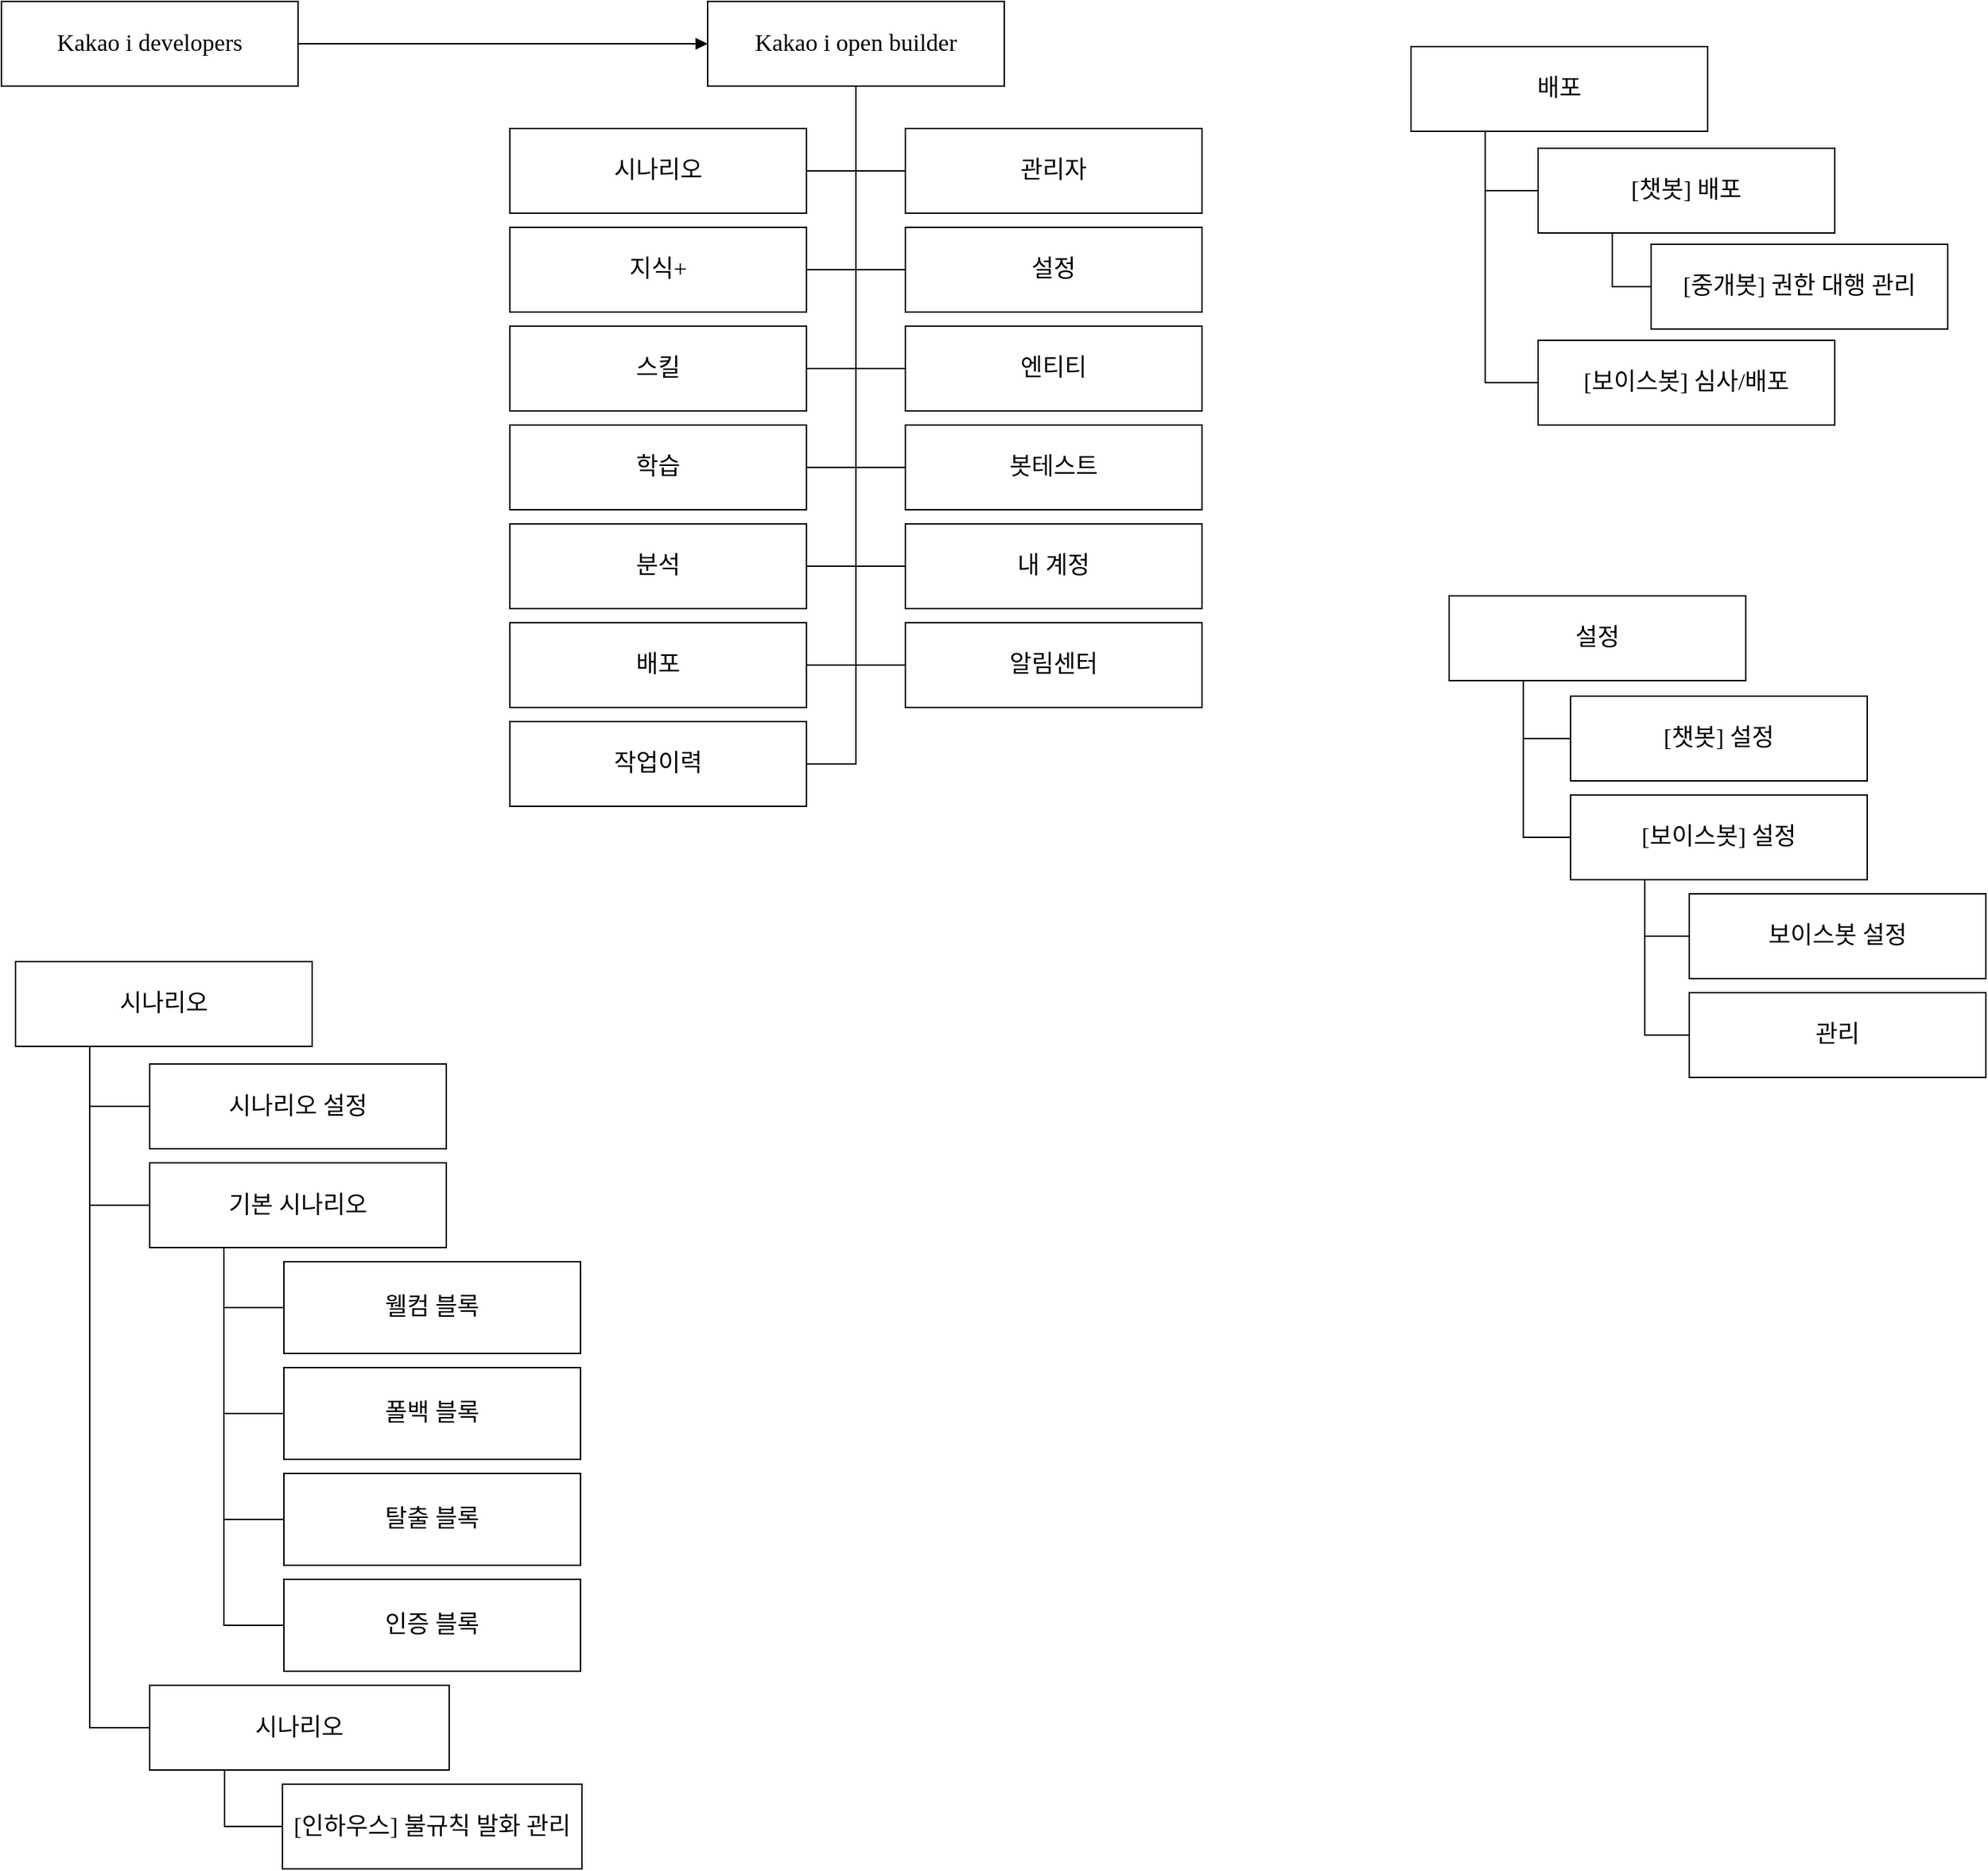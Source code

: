 <mxfile version="10.7.1" type="github"><diagram id="oRVQdRAx0qsAmOMMxVm2" name="Page"><mxGraphModel dx="797" dy="1107" grid="1" gridSize="10" guides="1" tooltips="1" connect="1" arrows="1" fold="1" page="1" pageScale="1" pageWidth="827" pageHeight="1169" math="0" shadow="0"><root><mxCell id="0"/><mxCell id="1" parent="0"/><mxCell id="0agNBl0zZX1pPAYlAShE-59" style="edgeStyle=orthogonalEdgeStyle;rounded=0;orthogonalLoop=1;jettySize=auto;html=1;exitX=1;exitY=0.5;exitDx=0;exitDy=0;entryX=0;entryY=0.5;entryDx=0;entryDy=0;endArrow=block;endFill=1;fontFamily=Verdana;fontSize=17;" parent="1" source="0agNBl0zZX1pPAYlAShE-5" target="0agNBl0zZX1pPAYlAShE-6" edge="1"><mxGeometry relative="1" as="geometry"/></mxCell><mxCell id="0agNBl0zZX1pPAYlAShE-5" value="Kakao i developers" style="rounded=0;whiteSpace=wrap;html=1;fontFamily=Verdana;fontSize=17;" parent="1" vertex="1"><mxGeometry x="30" y="30" width="210" height="60" as="geometry"/></mxCell><mxCell id="0agNBl0zZX1pPAYlAShE-60" style="edgeStyle=orthogonalEdgeStyle;rounded=0;orthogonalLoop=1;jettySize=auto;html=1;exitX=0.5;exitY=1;exitDx=0;exitDy=0;entryX=1;entryY=0.5;entryDx=0;entryDy=0;endArrow=none;endFill=0;fontFamily=Verdana;fontSize=17;" parent="1" source="0agNBl0zZX1pPAYlAShE-6" target="0agNBl0zZX1pPAYlAShE-7" edge="1"><mxGeometry relative="1" as="geometry"/></mxCell><mxCell id="0agNBl0zZX1pPAYlAShE-61" style="edgeStyle=orthogonalEdgeStyle;rounded=0;orthogonalLoop=1;jettySize=auto;html=1;exitX=0.5;exitY=1;exitDx=0;exitDy=0;entryX=0;entryY=0.5;entryDx=0;entryDy=0;endArrow=none;endFill=0;fontFamily=Verdana;fontSize=17;" parent="1" source="0agNBl0zZX1pPAYlAShE-6" target="0agNBl0zZX1pPAYlAShE-14" edge="1"><mxGeometry relative="1" as="geometry"/></mxCell><mxCell id="0agNBl0zZX1pPAYlAShE-62" style="edgeStyle=orthogonalEdgeStyle;rounded=0;orthogonalLoop=1;jettySize=auto;html=1;exitX=0.5;exitY=1;exitDx=0;exitDy=0;entryX=1;entryY=0.5;entryDx=0;entryDy=0;endArrow=none;endFill=0;fontFamily=Verdana;fontSize=17;" parent="1" source="0agNBl0zZX1pPAYlAShE-6" target="0agNBl0zZX1pPAYlAShE-8" edge="1"><mxGeometry relative="1" as="geometry"/></mxCell><mxCell id="0agNBl0zZX1pPAYlAShE-63" style="edgeStyle=orthogonalEdgeStyle;rounded=0;orthogonalLoop=1;jettySize=auto;html=1;exitX=0.5;exitY=1;exitDx=0;exitDy=0;entryX=0;entryY=0.5;entryDx=0;entryDy=0;endArrow=none;endFill=0;fontFamily=Verdana;fontSize=17;" parent="1" source="0agNBl0zZX1pPAYlAShE-6" target="0agNBl0zZX1pPAYlAShE-15" edge="1"><mxGeometry relative="1" as="geometry"/></mxCell><mxCell id="0agNBl0zZX1pPAYlAShE-64" style="edgeStyle=orthogonalEdgeStyle;rounded=0;orthogonalLoop=1;jettySize=auto;html=1;exitX=0.5;exitY=1;exitDx=0;exitDy=0;entryX=1;entryY=0.5;entryDx=0;entryDy=0;endArrow=none;endFill=0;fontFamily=Verdana;fontSize=17;" parent="1" source="0agNBl0zZX1pPAYlAShE-6" target="0agNBl0zZX1pPAYlAShE-9" edge="1"><mxGeometry relative="1" as="geometry"/></mxCell><mxCell id="0agNBl0zZX1pPAYlAShE-65" style="edgeStyle=orthogonalEdgeStyle;rounded=0;orthogonalLoop=1;jettySize=auto;html=1;exitX=0.5;exitY=1;exitDx=0;exitDy=0;entryX=0;entryY=0.5;entryDx=0;entryDy=0;endArrow=none;endFill=0;fontFamily=Verdana;fontSize=17;" parent="1" source="0agNBl0zZX1pPAYlAShE-6" target="0agNBl0zZX1pPAYlAShE-17" edge="1"><mxGeometry relative="1" as="geometry"/></mxCell><mxCell id="0agNBl0zZX1pPAYlAShE-66" style="edgeStyle=orthogonalEdgeStyle;rounded=0;orthogonalLoop=1;jettySize=auto;html=1;exitX=0.5;exitY=1;exitDx=0;exitDy=0;entryX=1;entryY=0.5;entryDx=0;entryDy=0;endArrow=none;endFill=0;fontFamily=Verdana;fontSize=17;" parent="1" source="0agNBl0zZX1pPAYlAShE-6" target="0agNBl0zZX1pPAYlAShE-10" edge="1"><mxGeometry relative="1" as="geometry"/></mxCell><mxCell id="0agNBl0zZX1pPAYlAShE-67" style="edgeStyle=orthogonalEdgeStyle;rounded=0;orthogonalLoop=1;jettySize=auto;html=1;exitX=0.5;exitY=1;exitDx=0;exitDy=0;entryX=0;entryY=0.5;entryDx=0;entryDy=0;endArrow=none;endFill=0;fontFamily=Verdana;fontSize=17;" parent="1" source="0agNBl0zZX1pPAYlAShE-6" target="0agNBl0zZX1pPAYlAShE-18" edge="1"><mxGeometry relative="1" as="geometry"/></mxCell><mxCell id="0agNBl0zZX1pPAYlAShE-68" style="edgeStyle=orthogonalEdgeStyle;rounded=0;orthogonalLoop=1;jettySize=auto;html=1;exitX=0.5;exitY=1;exitDx=0;exitDy=0;entryX=1;entryY=0.5;entryDx=0;entryDy=0;endArrow=none;endFill=0;fontFamily=Verdana;fontSize=17;" parent="1" source="0agNBl0zZX1pPAYlAShE-6" target="0agNBl0zZX1pPAYlAShE-11" edge="1"><mxGeometry relative="1" as="geometry"/></mxCell><mxCell id="0agNBl0zZX1pPAYlAShE-69" style="edgeStyle=orthogonalEdgeStyle;rounded=0;orthogonalLoop=1;jettySize=auto;html=1;exitX=0.5;exitY=1;exitDx=0;exitDy=0;entryX=0;entryY=0.5;entryDx=0;entryDy=0;endArrow=none;endFill=0;fontFamily=Verdana;fontSize=17;" parent="1" source="0agNBl0zZX1pPAYlAShE-6" target="0agNBl0zZX1pPAYlAShE-19" edge="1"><mxGeometry relative="1" as="geometry"/></mxCell><mxCell id="0agNBl0zZX1pPAYlAShE-70" style="edgeStyle=orthogonalEdgeStyle;rounded=0;orthogonalLoop=1;jettySize=auto;html=1;exitX=0.5;exitY=1;exitDx=0;exitDy=0;entryX=1;entryY=0.5;entryDx=0;entryDy=0;endArrow=none;endFill=0;fontFamily=Verdana;fontSize=17;" parent="1" source="0agNBl0zZX1pPAYlAShE-6" target="0agNBl0zZX1pPAYlAShE-12" edge="1"><mxGeometry relative="1" as="geometry"/></mxCell><mxCell id="0agNBl0zZX1pPAYlAShE-71" style="edgeStyle=orthogonalEdgeStyle;rounded=0;orthogonalLoop=1;jettySize=auto;html=1;exitX=0.5;exitY=1;exitDx=0;exitDy=0;entryX=0;entryY=0.5;entryDx=0;entryDy=0;endArrow=none;endFill=0;fontFamily=Verdana;fontSize=17;" parent="1" source="0agNBl0zZX1pPAYlAShE-6" target="0agNBl0zZX1pPAYlAShE-20" edge="1"><mxGeometry relative="1" as="geometry"/></mxCell><mxCell id="0agNBl0zZX1pPAYlAShE-72" style="edgeStyle=orthogonalEdgeStyle;rounded=0;orthogonalLoop=1;jettySize=auto;html=1;exitX=0.5;exitY=1;exitDx=0;exitDy=0;entryX=1;entryY=0.5;entryDx=0;entryDy=0;endArrow=none;endFill=0;fontFamily=Verdana;fontSize=17;" parent="1" source="0agNBl0zZX1pPAYlAShE-6" target="0agNBl0zZX1pPAYlAShE-13" edge="1"><mxGeometry relative="1" as="geometry"/></mxCell><mxCell id="0agNBl0zZX1pPAYlAShE-6" value="Kakao i open builder" style="rounded=0;whiteSpace=wrap;html=1;fontFamily=Verdana;fontSize=17;" parent="1" vertex="1"><mxGeometry x="530" y="30" width="210" height="60" as="geometry"/></mxCell><mxCell id="0agNBl0zZX1pPAYlAShE-7" value="시나리오&lt;br style=&quot;font-size: 17px;&quot;&gt;" style="rounded=0;whiteSpace=wrap;html=1;fontFamily=Verdana;fontSize=17;" parent="1" vertex="1"><mxGeometry x="390" y="120" width="210" height="60" as="geometry"/></mxCell><mxCell id="0agNBl0zZX1pPAYlAShE-8" value="지식+&lt;br style=&quot;font-size: 17px&quot;&gt;" style="rounded=0;whiteSpace=wrap;html=1;fontFamily=Verdana;fontSize=17;" parent="1" vertex="1"><mxGeometry x="390" y="190" width="210" height="60" as="geometry"/></mxCell><mxCell id="0agNBl0zZX1pPAYlAShE-9" value="스킬&lt;br style=&quot;font-size: 17px&quot;&gt;" style="rounded=0;whiteSpace=wrap;html=1;fontFamily=Verdana;fontSize=17;" parent="1" vertex="1"><mxGeometry x="390" y="260" width="210" height="60" as="geometry"/></mxCell><mxCell id="0agNBl0zZX1pPAYlAShE-10" value="학습&lt;br style=&quot;font-size: 17px&quot;&gt;" style="rounded=0;whiteSpace=wrap;html=1;fontFamily=Verdana;fontSize=17;" parent="1" vertex="1"><mxGeometry x="390" y="330" width="210" height="60" as="geometry"/></mxCell><mxCell id="0agNBl0zZX1pPAYlAShE-11" value="분석&lt;br style=&quot;font-size: 17px&quot;&gt;" style="rounded=0;whiteSpace=wrap;html=1;fontFamily=Verdana;fontSize=17;" parent="1" vertex="1"><mxGeometry x="390" y="400" width="210" height="60" as="geometry"/></mxCell><mxCell id="0agNBl0zZX1pPAYlAShE-12" value="배포&lt;br style=&quot;font-size: 17px&quot;&gt;" style="rounded=0;whiteSpace=wrap;html=1;fontFamily=Verdana;fontSize=17;" parent="1" vertex="1"><mxGeometry x="390" y="470" width="210" height="60" as="geometry"/></mxCell><mxCell id="0agNBl0zZX1pPAYlAShE-13" value="작업이력&lt;br style=&quot;font-size: 17px&quot;&gt;" style="rounded=0;whiteSpace=wrap;html=1;fontFamily=Verdana;fontSize=17;" parent="1" vertex="1"><mxGeometry x="390" y="540" width="210" height="60" as="geometry"/></mxCell><mxCell id="0agNBl0zZX1pPAYlAShE-14" value="관리자&lt;br style=&quot;font-size: 17px&quot;&gt;" style="rounded=0;whiteSpace=wrap;html=1;fontFamily=Verdana;fontSize=17;" parent="1" vertex="1"><mxGeometry x="670" y="120" width="210" height="60" as="geometry"/></mxCell><mxCell id="0agNBl0zZX1pPAYlAShE-15" value="설정&lt;br style=&quot;font-size: 17px&quot;&gt;" style="rounded=0;whiteSpace=wrap;html=1;fontFamily=Verdana;fontSize=17;" parent="1" vertex="1"><mxGeometry x="670" y="190" width="210" height="60" as="geometry"/></mxCell><mxCell id="0agNBl0zZX1pPAYlAShE-17" value="엔티티&lt;br style=&quot;font-size: 17px&quot;&gt;" style="rounded=0;whiteSpace=wrap;html=1;fontFamily=Verdana;fontSize=17;" parent="1" vertex="1"><mxGeometry x="670" y="260" width="210" height="60" as="geometry"/></mxCell><mxCell id="0agNBl0zZX1pPAYlAShE-18" value="봇테스트&lt;br style=&quot;font-size: 17px&quot;&gt;" style="rounded=0;whiteSpace=wrap;html=1;fontFamily=Verdana;fontSize=17;" parent="1" vertex="1"><mxGeometry x="670" y="330" width="210" height="60" as="geometry"/></mxCell><mxCell id="0agNBl0zZX1pPAYlAShE-19" value="내 계정&lt;br style=&quot;font-size: 17px&quot;&gt;" style="rounded=0;whiteSpace=wrap;html=1;fontFamily=Verdana;fontSize=17;" parent="1" vertex="1"><mxGeometry x="670" y="400" width="210" height="60" as="geometry"/></mxCell><mxCell id="0agNBl0zZX1pPAYlAShE-20" value="알림센터&lt;br style=&quot;font-size: 17px&quot;&gt;" style="rounded=0;whiteSpace=wrap;html=1;fontFamily=Verdana;fontSize=17;" parent="1" vertex="1"><mxGeometry x="670" y="470" width="210" height="60" as="geometry"/></mxCell><mxCell id="0agNBl0zZX1pPAYlAShE-51" style="edgeStyle=orthogonalEdgeStyle;rounded=0;orthogonalLoop=1;jettySize=auto;html=1;exitX=0.25;exitY=1;exitDx=0;exitDy=0;entryX=0;entryY=0.5;entryDx=0;entryDy=0;endArrow=none;endFill=0;fontFamily=Verdana;fontSize=17;" parent="1" source="0agNBl0zZX1pPAYlAShE-27" target="0agNBl0zZX1pPAYlAShE-28" edge="1"><mxGeometry relative="1" as="geometry"/></mxCell><mxCell id="0agNBl0zZX1pPAYlAShE-27" value="[챗봇] 배포&lt;br style=&quot;font-size: 17px&quot;&gt;" style="rounded=0;whiteSpace=wrap;html=1;fontFamily=Verdana;fontSize=17;" parent="1" vertex="1"><mxGeometry x="1118" y="134" width="210" height="60" as="geometry"/></mxCell><mxCell id="0agNBl0zZX1pPAYlAShE-28" value="[중개봇] 권한 대행 관리&lt;br style=&quot;font-size: 17px&quot;&gt;" style="rounded=0;whiteSpace=wrap;html=1;fontFamily=Verdana;fontSize=17;" parent="1" vertex="1"><mxGeometry x="1198" y="202" width="210" height="60" as="geometry"/></mxCell><mxCell id="0agNBl0zZX1pPAYlAShE-55" style="edgeStyle=orthogonalEdgeStyle;rounded=0;orthogonalLoop=1;jettySize=auto;html=1;exitX=0.25;exitY=1;exitDx=0;exitDy=0;entryX=0;entryY=0.5;entryDx=0;entryDy=0;endArrow=none;endFill=0;fontFamily=Verdana;fontSize=17;" parent="1" source="0agNBl0zZX1pPAYlAShE-29" target="0agNBl0zZX1pPAYlAShE-30" edge="1"><mxGeometry relative="1" as="geometry"/></mxCell><mxCell id="0agNBl0zZX1pPAYlAShE-58" style="edgeStyle=orthogonalEdgeStyle;rounded=0;orthogonalLoop=1;jettySize=auto;html=1;exitX=0.25;exitY=1;exitDx=0;exitDy=0;entryX=0;entryY=0.5;entryDx=0;entryDy=0;endArrow=none;endFill=0;fontFamily=Verdana;fontSize=17;" parent="1" source="0agNBl0zZX1pPAYlAShE-29" target="0agNBl0zZX1pPAYlAShE-31" edge="1"><mxGeometry relative="1" as="geometry"/></mxCell><mxCell id="0agNBl0zZX1pPAYlAShE-29" value="[보이스봇] 설정&lt;br style=&quot;font-size: 17px&quot;&gt;" style="rounded=0;whiteSpace=wrap;html=1;fontFamily=Verdana;fontSize=17;" parent="1" vertex="1"><mxGeometry x="1141" y="592" width="210" height="60" as="geometry"/></mxCell><mxCell id="0agNBl0zZX1pPAYlAShE-30" value="보이스봇 설정&lt;br style=&quot;font-size: 17px&quot;&gt;" style="rounded=0;whiteSpace=wrap;html=1;fontFamily=Verdana;fontSize=17;" parent="1" vertex="1"><mxGeometry x="1225" y="662" width="210" height="60" as="geometry"/></mxCell><mxCell id="0agNBl0zZX1pPAYlAShE-31" value="관리&lt;br style=&quot;font-size: 17px&quot;&gt;" style="rounded=0;whiteSpace=wrap;html=1;fontFamily=Verdana;fontSize=17;" parent="1" vertex="1"><mxGeometry x="1225" y="732" width="210" height="60" as="geometry"/></mxCell><mxCell id="0agNBl0zZX1pPAYlAShE-32" value="[챗봇] 설정&lt;br style=&quot;font-size: 17px&quot;&gt;" style="rounded=0;whiteSpace=wrap;html=1;fontFamily=Verdana;fontSize=17;" parent="1" vertex="1"><mxGeometry x="1141" y="522" width="210" height="60" as="geometry"/></mxCell><mxCell id="0agNBl0zZX1pPAYlAShE-53" style="edgeStyle=orthogonalEdgeStyle;rounded=0;orthogonalLoop=1;jettySize=auto;html=1;exitX=0.25;exitY=1;exitDx=0;exitDy=0;entryX=0;entryY=0.5;entryDx=0;entryDy=0;endArrow=none;endFill=0;fontFamily=Verdana;fontSize=17;" parent="1" source="0agNBl0zZX1pPAYlAShE-33" target="0agNBl0zZX1pPAYlAShE-32" edge="1"><mxGeometry relative="1" as="geometry"/></mxCell><mxCell id="0agNBl0zZX1pPAYlAShE-54" style="edgeStyle=orthogonalEdgeStyle;rounded=0;orthogonalLoop=1;jettySize=auto;html=1;exitX=0.25;exitY=1;exitDx=0;exitDy=0;endArrow=none;endFill=0;fontFamily=Verdana;fontSize=17;entryX=0;entryY=0.5;entryDx=0;entryDy=0;" parent="1" source="0agNBl0zZX1pPAYlAShE-33" target="0agNBl0zZX1pPAYlAShE-29" edge="1"><mxGeometry relative="1" as="geometry"><mxPoint x="1115" y="641" as="targetPoint"/></mxGeometry></mxCell><mxCell id="0agNBl0zZX1pPAYlAShE-33" value="설정&lt;br style=&quot;font-size: 17px&quot;&gt;" style="rounded=0;whiteSpace=wrap;html=1;fontFamily=Verdana;fontSize=17;" parent="1" vertex="1"><mxGeometry x="1055" y="451" width="210" height="60" as="geometry"/></mxCell><mxCell id="0agNBl0zZX1pPAYlAShE-36" value="[보이스봇] 심사/배포&lt;br style=&quot;font-size: 17px&quot;&gt;" style="rounded=0;whiteSpace=wrap;html=1;fontFamily=Verdana;fontSize=17;" parent="1" vertex="1"><mxGeometry x="1118" y="270" width="210" height="60" as="geometry"/></mxCell><mxCell id="0agNBl0zZX1pPAYlAShE-50" style="edgeStyle=orthogonalEdgeStyle;rounded=0;orthogonalLoop=1;jettySize=auto;html=1;exitX=0.25;exitY=1;exitDx=0;exitDy=0;entryX=0;entryY=0.5;entryDx=0;entryDy=0;endArrow=none;endFill=0;fontFamily=Verdana;fontSize=17;" parent="1" source="0agNBl0zZX1pPAYlAShE-37" target="0agNBl0zZX1pPAYlAShE-27" edge="1"><mxGeometry relative="1" as="geometry"/></mxCell><mxCell id="0agNBl0zZX1pPAYlAShE-52" style="edgeStyle=orthogonalEdgeStyle;rounded=0;orthogonalLoop=1;jettySize=auto;html=1;exitX=0.25;exitY=1;exitDx=0;exitDy=0;entryX=0;entryY=0.5;entryDx=0;entryDy=0;endArrow=none;endFill=0;fontFamily=Verdana;fontSize=17;" parent="1" source="0agNBl0zZX1pPAYlAShE-37" target="0agNBl0zZX1pPAYlAShE-36" edge="1"><mxGeometry relative="1" as="geometry"/></mxCell><mxCell id="0agNBl0zZX1pPAYlAShE-37" value="배포&lt;br style=&quot;font-size: 17px&quot;&gt;" style="rounded=0;whiteSpace=wrap;html=1;fontFamily=Verdana;fontSize=17;" parent="1" vertex="1"><mxGeometry x="1028" y="62" width="210" height="60" as="geometry"/></mxCell><mxCell id="1ZHV5qUbSwf58dYqy8w6-4" style="edgeStyle=orthogonalEdgeStyle;rounded=0;orthogonalLoop=1;jettySize=auto;html=1;exitX=0.25;exitY=1;exitDx=0;exitDy=0;entryX=0;entryY=0.5;entryDx=0;entryDy=0;endArrow=none;endFill=0;fontFamily=Verdana;fontSize=17;" edge="1" parent="1" source="1ZHV5qUbSwf58dYqy8w6-1" target="1ZHV5qUbSwf58dYqy8w6-2"><mxGeometry relative="1" as="geometry"/></mxCell><mxCell id="1ZHV5qUbSwf58dYqy8w6-5" style="edgeStyle=orthogonalEdgeStyle;rounded=0;orthogonalLoop=1;jettySize=auto;html=1;exitX=0.25;exitY=1;exitDx=0;exitDy=0;entryX=0;entryY=0.5;entryDx=0;entryDy=0;endArrow=none;endFill=0;fontFamily=Verdana;fontSize=17;" edge="1" parent="1" source="1ZHV5qUbSwf58dYqy8w6-1" target="1ZHV5qUbSwf58dYqy8w6-3"><mxGeometry relative="1" as="geometry"/></mxCell><mxCell id="1ZHV5qUbSwf58dYqy8w6-16" style="edgeStyle=orthogonalEdgeStyle;rounded=0;orthogonalLoop=1;jettySize=auto;html=1;exitX=0.25;exitY=1;exitDx=0;exitDy=0;entryX=0;entryY=0.5;entryDx=0;entryDy=0;endArrow=none;endFill=0;fontFamily=Verdana;fontSize=17;" edge="1" parent="1" source="1ZHV5qUbSwf58dYqy8w6-1" target="1ZHV5qUbSwf58dYqy8w6-14"><mxGeometry relative="1" as="geometry"/></mxCell><mxCell id="1ZHV5qUbSwf58dYqy8w6-1" value="시나리오&lt;br style=&quot;font-size: 17px;&quot;&gt;" style="rounded=0;whiteSpace=wrap;html=1;fontFamily=Verdana;fontSize=17;" vertex="1" parent="1"><mxGeometry x="40" y="710" width="210" height="60" as="geometry"/></mxCell><mxCell id="1ZHV5qUbSwf58dYqy8w6-2" value="시나리오 설정&lt;br style=&quot;font-size: 17px&quot;&gt;" style="rounded=0;whiteSpace=wrap;html=1;fontFamily=Verdana;fontSize=17;" vertex="1" parent="1"><mxGeometry x="135" y="782.5" width="210" height="60" as="geometry"/></mxCell><mxCell id="1ZHV5qUbSwf58dYqy8w6-10" style="edgeStyle=orthogonalEdgeStyle;rounded=0;orthogonalLoop=1;jettySize=auto;html=1;exitX=0.25;exitY=1;exitDx=0;exitDy=0;entryX=0;entryY=0.5;entryDx=0;entryDy=0;endArrow=none;endFill=0;fontFamily=Verdana;fontSize=17;" edge="1" parent="1" source="1ZHV5qUbSwf58dYqy8w6-3" target="1ZHV5qUbSwf58dYqy8w6-6"><mxGeometry relative="1" as="geometry"/></mxCell><mxCell id="1ZHV5qUbSwf58dYqy8w6-11" style="edgeStyle=orthogonalEdgeStyle;rounded=0;orthogonalLoop=1;jettySize=auto;html=1;exitX=0.25;exitY=1;exitDx=0;exitDy=0;entryX=0;entryY=0.5;entryDx=0;entryDy=0;endArrow=none;endFill=0;fontFamily=Verdana;fontSize=17;" edge="1" parent="1" source="1ZHV5qUbSwf58dYqy8w6-3" target="1ZHV5qUbSwf58dYqy8w6-7"><mxGeometry relative="1" as="geometry"/></mxCell><mxCell id="1ZHV5qUbSwf58dYqy8w6-12" style="edgeStyle=orthogonalEdgeStyle;rounded=0;orthogonalLoop=1;jettySize=auto;html=1;exitX=0.25;exitY=1;exitDx=0;exitDy=0;entryX=0;entryY=0.5;entryDx=0;entryDy=0;endArrow=none;endFill=0;fontFamily=Verdana;fontSize=17;" edge="1" parent="1" source="1ZHV5qUbSwf58dYqy8w6-3" target="1ZHV5qUbSwf58dYqy8w6-8"><mxGeometry relative="1" as="geometry"/></mxCell><mxCell id="1ZHV5qUbSwf58dYqy8w6-13" style="edgeStyle=orthogonalEdgeStyle;rounded=0;orthogonalLoop=1;jettySize=auto;html=1;exitX=0.25;exitY=1;exitDx=0;exitDy=0;entryX=0;entryY=0.5;entryDx=0;entryDy=0;endArrow=none;endFill=0;fontFamily=Verdana;fontSize=17;" edge="1" parent="1" source="1ZHV5qUbSwf58dYqy8w6-3" target="1ZHV5qUbSwf58dYqy8w6-9"><mxGeometry relative="1" as="geometry"/></mxCell><mxCell id="1ZHV5qUbSwf58dYqy8w6-3" value="기본 시나리오&lt;br style=&quot;font-size: 17px&quot;&gt;" style="rounded=0;whiteSpace=wrap;html=1;fontFamily=Verdana;fontSize=17;" vertex="1" parent="1"><mxGeometry x="135" y="852.5" width="210" height="60" as="geometry"/></mxCell><mxCell id="1ZHV5qUbSwf58dYqy8w6-6" value="웰컴 블록&lt;br style=&quot;font-size: 17px&quot;&gt;" style="rounded=0;whiteSpace=wrap;html=1;fontFamily=Verdana;fontSize=17;" vertex="1" parent="1"><mxGeometry x="230" y="922.5" width="210" height="65" as="geometry"/></mxCell><mxCell id="1ZHV5qUbSwf58dYqy8w6-7" value="폴백 블록&lt;br style=&quot;font-size: 17px&quot;&gt;" style="rounded=0;whiteSpace=wrap;html=1;fontFamily=Verdana;fontSize=17;" vertex="1" parent="1"><mxGeometry x="230" y="997.5" width="210" height="65" as="geometry"/></mxCell><mxCell id="1ZHV5qUbSwf58dYqy8w6-8" value="탈출 블록&lt;br style=&quot;font-size: 17px&quot;&gt;" style="rounded=0;whiteSpace=wrap;html=1;fontFamily=Verdana;fontSize=17;" vertex="1" parent="1"><mxGeometry x="230" y="1072.5" width="210" height="65" as="geometry"/></mxCell><mxCell id="1ZHV5qUbSwf58dYqy8w6-9" value="인증 블록&lt;br style=&quot;font-size: 17px&quot;&gt;" style="rounded=0;whiteSpace=wrap;html=1;fontFamily=Verdana;fontSize=17;" vertex="1" parent="1"><mxGeometry x="230" y="1147.5" width="210" height="65" as="geometry"/></mxCell><mxCell id="1ZHV5qUbSwf58dYqy8w6-17" style="edgeStyle=orthogonalEdgeStyle;rounded=0;orthogonalLoop=1;jettySize=auto;html=1;exitX=0.25;exitY=1;exitDx=0;exitDy=0;entryX=0;entryY=0.5;entryDx=0;entryDy=0;endArrow=none;endFill=0;fontFamily=Verdana;fontSize=17;" edge="1" parent="1" source="1ZHV5qUbSwf58dYqy8w6-14" target="1ZHV5qUbSwf58dYqy8w6-15"><mxGeometry relative="1" as="geometry"/></mxCell><mxCell id="1ZHV5qUbSwf58dYqy8w6-14" value="시나리오&lt;br style=&quot;font-size: 17px&quot;&gt;" style="rounded=0;whiteSpace=wrap;html=1;fontFamily=Verdana;fontSize=17;" vertex="1" parent="1"><mxGeometry x="135" y="1222.5" width="212" height="60" as="geometry"/></mxCell><mxCell id="1ZHV5qUbSwf58dYqy8w6-15" value="[인하우스] 불규칙 발화 관리&lt;br style=&quot;font-size: 17px&quot;&gt;" style="rounded=0;whiteSpace=wrap;html=1;fontFamily=Verdana;fontSize=17;" vertex="1" parent="1"><mxGeometry x="229" y="1292.5" width="212" height="60" as="geometry"/></mxCell></root></mxGraphModel></diagram></mxfile>